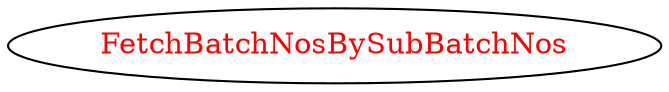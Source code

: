 digraph dependencyGraph {
 concentrate=true;
 ranksep="2.0";
 rankdir="LR"; 
 splines="ortho";
"FetchBatchNosBySubBatchNos" [fontcolor="red"];
}